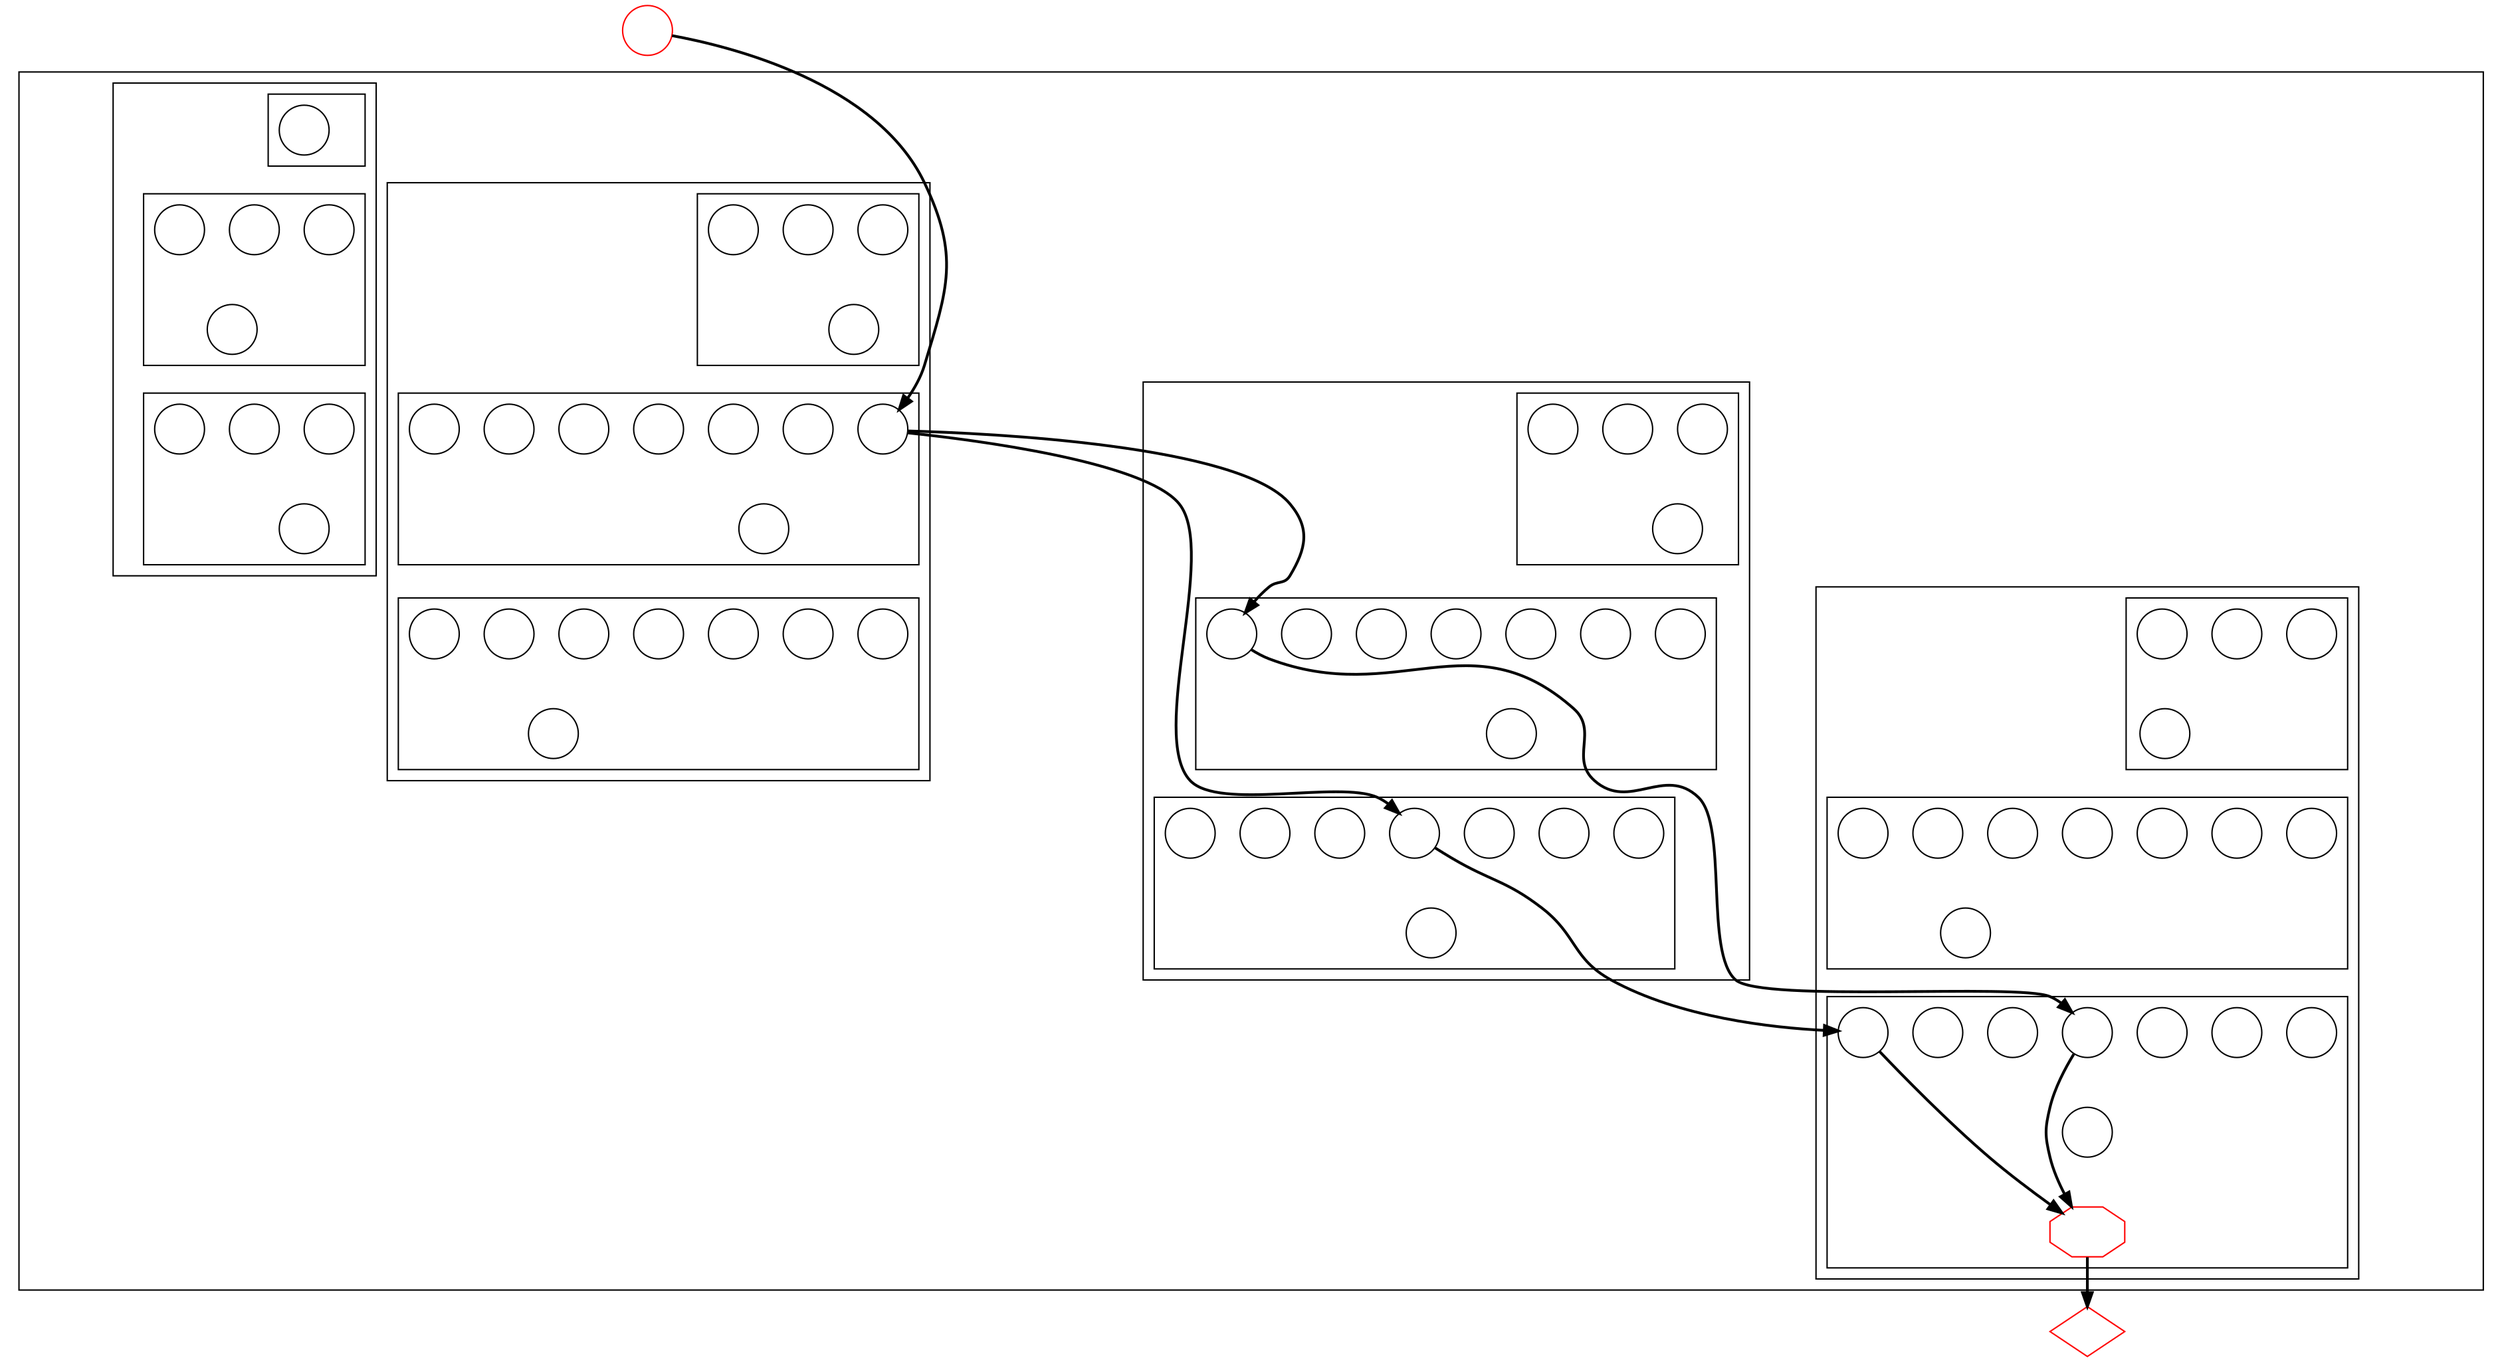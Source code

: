 digraph transmat {
Start [shape=circle, color=red, label=""];
End [shape=diamond, color=red, label=""];
subgraph cluster_DPmatrix {
subgraph cluster_0 {
subgraph cluster_00 {
ID_W0__D_W0 [shape=circle, label=""];
}
subgraph cluster_0f {
SS_S0__I_Df [shape=circle, label=""];
ID_W0__M_Df [shape=circle, label=""];
ID_W0__D_Wf [shape=circle, label=""];
ID_W0__I_Df [shape=circle, label=""];
}
subgraph cluster_0m {
SS_S0__I_Dm [shape=circle, label=""];
ID_W0__M_Dm [shape=circle, label=""];
ID_W0__D_Wm [shape=circle, label=""];
ID_W0__I_Dm [shape=circle, label=""];
}
}
subgraph cluster_i {
subgraph cluster_i0 {
SI_Di__W_W0 [shape=circle, label=""];
II_Di__W_W0 [shape=circle, label=""];
IM_Di__D_W0 [shape=circle, label=""];
ID_Wi__D_W0 [shape=circle, label=""];
}
subgraph cluster_if {
SI_Di__W_Wf [shape=circle, label=""];
II_Di__W_Wf [shape=circle, label=""];
IM_Di__M_Df [shape=circle, label=""];
ID_Wi__M_Df [shape=circle, label=""];
IM_Di__D_Wf [shape=circle, label=""];
ID_Wi__D_Wf [shape=circle, label=""];
IM_Di__I_Df [shape=circle, label=""];
ID_Wi__I_Df [shape=circle, label=""];
}
subgraph cluster_im {
SI_Di__W_Wm [shape=circle, label=""];
II_Di__W_Wm [shape=circle, label=""];
IM_Di__M_Dm [shape=circle, label=""];
ID_Wi__M_Dm [shape=circle, label=""];
IM_Di__D_Wm [shape=circle, label=""];
ID_Wi__D_Wm [shape=circle, label=""];
IM_Di__I_Dm [shape=circle, label=""];
ID_Wi__I_Dm [shape=circle, label=""];
}
}
subgraph cluster_l {
subgraph cluster_l0 {
SI_Dl__W_W0 [shape=circle, label=""];
II_Dl__W_W0 [shape=circle, label=""];
IM_Dl__D_W0 [shape=circle, label=""];
ID_Wl__D_W0 [shape=circle, label=""];
}
subgraph cluster_lf {
SI_Dl__W_Wf [shape=circle, label=""];
II_Dl__W_Wf [shape=circle, label=""];
IM_Dl__M_Df [shape=circle, label=""];
ID_Wl__M_Df [shape=circle, label=""];
IM_Dl__D_Wf [shape=circle, label=""];
ID_Wl__D_Wf [shape=circle, label=""];
IM_Dl__I_Df [shape=circle, label=""];
ID_Wl__I_Df [shape=circle, label=""];
}
subgraph cluster_lm {
SI_Dl__W_Wm [shape=circle, label=""];
II_Dl__W_Wm [shape=circle, label=""];
IM_Dl__M_Dm [shape=circle, label=""];
ID_Wl__M_Dm [shape=circle, label=""];
IM_Dl__D_Wm [shape=circle, label=""];
ID_Wl__D_Wm [shape=circle, label=""];
IM_Dl__I_Dm [shape=circle, label=""];
ID_Wl__I_Dm [shape=circle, label=""];
}
}
subgraph cluster_v {
subgraph cluster_v0 {
SI_Dv__W_W0 [shape=circle, label=""];
II_Dv__W_W0 [shape=circle, label=""];
IM_Dv__D_W0 [shape=circle, label=""];
ID_Wv__D_W0 [shape=circle, label=""];
}
subgraph cluster_vf {
SI_Dv__W_Wf [shape=circle, label=""];
WW_Wv__W_Wf [shape=octagon, color=red, label=""];
II_Dv__W_Wf [shape=circle, label=""];
IM_Dv__M_Df [shape=circle, label=""];
ID_Wv__M_Df [shape=circle, label=""];
IM_Dv__D_Wf [shape=circle, label=""];
ID_Wv__D_Wf [shape=circle, label=""];
IM_Dv__I_Df [shape=circle, label=""];
ID_Wv__I_Df [shape=circle, label=""];
}
subgraph cluster_vm {
SI_Dv__W_Wm [shape=circle, label=""];
II_Dv__W_Wm [shape=circle, label=""];
IM_Dv__M_Dm [shape=circle, label=""];
ID_Wv__M_Dm [shape=circle, label=""];
IM_Dv__D_Wm [shape=circle, label=""];
ID_Wv__D_Wm [shape=circle, label=""];
IM_Dv__I_Dm [shape=circle, label=""];
ID_Wv__I_Dm [shape=circle, label=""];
}
}
}
Start -> SI_Dl__W_W0 [style=invis];
Start -> SS_S0__I_Dm [style=invis];
Start -> IM_Dl__M_Dm [style=bold];
Start -> ID_W0__M_Dm [style=invis];
Start -> IM_Dl__D_W0 [style=invis];
Start -> ID_W0__D_W0 [style=invis];
SI_Dl__W_W0 -> SI_Di__W_W0 [style=invis];
SI_Dl__W_W0 -> IM_Di__M_Dm [style=invis];
SI_Dl__W_W0 -> ID_Wl__M_Dm [style=invis];
SI_Dl__W_W0 -> IM_Di__D_W0 [style=invis];
SI_Dl__W_W0 -> ID_Wl__D_W0 [style=invis];
SI_Di__W_W0 -> SI_Dv__W_W0 [style=invis];
SI_Di__W_W0 -> IM_Dv__M_Dm [style=invis];
SI_Di__W_W0 -> ID_Wi__M_Dm [style=invis];
SI_Di__W_W0 -> IM_Dv__D_W0 [style=invis];
SI_Di__W_W0 -> ID_Wi__D_W0 [style=invis];
SI_Dv__W_W0 -> ID_Wv__M_Dm [style=invis];
SI_Dv__W_W0 -> ID_Wv__D_W0 [style=invis];
SI_Dl__W_Wm -> SI_Di__W_Wm [style=invis];
SI_Dl__W_Wm -> IM_Di__M_Df [style=invis];
SI_Dl__W_Wm -> ID_Wl__M_Df [style=invis];
SI_Dl__W_Wm -> IM_Di__D_Wm [style=invis];
SI_Dl__W_Wm -> ID_Wl__D_Wm [style=invis];
SI_Di__W_Wm -> SI_Dv__W_Wm [style=invis];
SI_Di__W_Wm -> IM_Dv__M_Df [style=invis];
SI_Di__W_Wm -> ID_Wi__M_Df [style=invis];
SI_Di__W_Wm -> IM_Dv__D_Wm [style=invis];
SI_Di__W_Wm -> ID_Wi__D_Wm [style=invis];
SI_Dv__W_Wm -> ID_Wv__M_Df [style=invis];
SI_Dv__W_Wm -> ID_Wv__D_Wm [style=invis];
SI_Dl__W_Wf -> SI_Di__W_Wf [style=invis];
SI_Dl__W_Wf -> IM_Di__D_Wf [style=invis];
SI_Dl__W_Wf -> ID_Wl__D_Wf [style=invis];
SI_Di__W_Wf -> SI_Dv__W_Wf [style=invis];
SI_Di__W_Wf -> IM_Dv__D_Wf [style=invis];
SI_Di__W_Wf -> ID_Wi__D_Wf [style=invis];
SI_Dv__W_Wf -> ID_Wv__D_Wf [style=invis];
SS_S0__I_Dm -> SI_Dl__W_Wm [style=invis];
SS_S0__I_Dm -> SS_S0__I_Df [style=invis];
SS_S0__I_Dm -> IM_Dl__M_Df [style=invis];
SS_S0__I_Dm -> ID_W0__M_Df [style=invis];
SS_S0__I_Dm -> IM_Dl__D_Wm [style=invis];
SS_S0__I_Dm -> ID_W0__D_Wm [style=invis];
SS_S0__I_Df -> SI_Dl__W_Wf [style=invis];
SS_S0__I_Df -> IM_Dl__D_Wf [style=invis];
SS_S0__I_Df -> ID_W0__D_Wf [style=invis];
WW_Wv__W_Wf -> End [style=bold];
II_Dl__W_W0 -> II_Di__W_W0 [style=invis];
II_Dl__W_W0 -> IM_Di__M_Dm [style=invis];
II_Dl__W_W0 -> ID_Wl__M_Dm [style=invis];
II_Dl__W_W0 -> IM_Di__D_W0 [style=invis];
II_Dl__W_W0 -> ID_Wl__D_W0 [style=invis];
II_Di__W_W0 -> II_Dv__W_W0 [style=invis];
II_Di__W_W0 -> IM_Dv__M_Dm [style=invis];
II_Di__W_W0 -> ID_Wi__M_Dm [style=invis];
II_Di__W_W0 -> IM_Dv__D_W0 [style=invis];
II_Di__W_W0 -> ID_Wi__D_W0 [style=invis];
II_Dv__W_W0 -> ID_Wv__M_Dm [style=invis];
II_Dv__W_W0 -> ID_Wv__D_W0 [style=invis];
II_Dl__W_Wm -> II_Di__W_Wm [style=invis];
II_Dl__W_Wm -> IM_Di__M_Df [style=invis];
II_Dl__W_Wm -> ID_Wl__M_Df [style=invis];
II_Dl__W_Wm -> IM_Di__D_Wm [style=invis];
II_Dl__W_Wm -> ID_Wl__D_Wm [style=invis];
II_Di__W_Wm -> II_Dv__W_Wm [style=invis];
II_Di__W_Wm -> IM_Dv__M_Df [style=invis];
II_Di__W_Wm -> ID_Wi__M_Df [style=invis];
II_Di__W_Wm -> IM_Dv__D_Wm [style=invis];
II_Di__W_Wm -> ID_Wi__D_Wm [style=invis];
II_Dv__W_Wm -> ID_Wv__M_Df [style=invis];
II_Dv__W_Wm -> ID_Wv__D_Wm [style=invis];
II_Dl__W_Wf -> II_Di__W_Wf [style=invis];
II_Dl__W_Wf -> IM_Di__D_Wf [style=invis];
II_Dl__W_Wf -> ID_Wl__D_Wf [style=invis];
II_Di__W_Wf -> II_Dv__W_Wf [style=invis];
II_Di__W_Wf -> IM_Dv__D_Wf [style=invis];
II_Di__W_Wf -> ID_Wi__D_Wf [style=invis];
II_Dv__W_Wf -> WW_Wv__W_Wf [style=invis];
II_Dv__W_Wf -> ID_Wv__D_Wf [style=invis];
IM_Dl__M_Dm -> II_Di__W_Wm [style=invis];
IM_Dl__M_Dm -> IM_Di__M_Df [style=bold];
IM_Dl__M_Dm -> ID_Wl__M_Df [style=invis];
IM_Dl__M_Dm -> IM_Di__D_Wm [style=bold];
IM_Dl__M_Dm -> ID_Wl__D_Wm [style=invis];
IM_Dl__M_Dm -> IM_Dl__I_Df [style=invis];
IM_Di__M_Dm -> II_Dv__W_Wm [style=invis];
IM_Di__M_Dm -> IM_Dv__M_Df [style=invis];
IM_Di__M_Dm -> ID_Wi__M_Df [style=invis];
IM_Di__M_Dm -> IM_Dv__D_Wm [style=invis];
IM_Di__M_Dm -> ID_Wi__D_Wm [style=invis];
IM_Di__M_Dm -> IM_Di__I_Df [style=invis];
IM_Dv__M_Dm -> ID_Wv__M_Df [style=invis];
IM_Dv__M_Dm -> ID_Wv__D_Wm [style=invis];
IM_Dv__M_Dm -> IM_Dv__I_Df [style=invis];
IM_Dl__M_Df -> II_Di__W_Wf [style=invis];
IM_Dl__M_Df -> IM_Di__D_Wf [style=invis];
IM_Dl__M_Df -> ID_Wl__D_Wf [style=invis];
IM_Di__M_Df -> II_Dv__W_Wf [style=invis];
IM_Di__M_Df -> IM_Dv__D_Wf [style=bold];
IM_Di__M_Df -> ID_Wi__D_Wf [style=invis];
IM_Dv__M_Df -> WW_Wv__W_Wf [style=bold];
IM_Dv__M_Df -> ID_Wv__D_Wf [style=invis];
ID_W0__M_Dm -> II_Dl__W_Wm [style=invis];
ID_W0__M_Dm -> IM_Dl__M_Df [style=invis];
ID_W0__M_Dm -> ID_W0__M_Df [style=invis];
ID_W0__M_Dm -> IM_Dl__D_Wm [style=invis];
ID_W0__M_Dm -> ID_W0__D_Wm [style=invis];
ID_W0__M_Dm -> ID_W0__I_Df [style=invis];
ID_Wl__M_Dm -> II_Di__W_Wm [style=invis];
ID_Wl__M_Dm -> IM_Di__M_Df [style=invis];
ID_Wl__M_Dm -> ID_Wl__M_Df [style=invis];
ID_Wl__M_Dm -> IM_Di__D_Wm [style=invis];
ID_Wl__M_Dm -> ID_Wl__D_Wm [style=invis];
ID_Wl__M_Dm -> ID_Wl__I_Df [style=invis];
ID_Wi__M_Dm -> II_Dv__W_Wm [style=invis];
ID_Wi__M_Dm -> IM_Dv__M_Df [style=invis];
ID_Wi__M_Dm -> ID_Wi__M_Df [style=invis];
ID_Wi__M_Dm -> IM_Dv__D_Wm [style=invis];
ID_Wi__M_Dm -> ID_Wi__D_Wm [style=invis];
ID_Wi__M_Dm -> ID_Wi__I_Df [style=invis];
ID_Wv__M_Dm -> ID_Wv__M_Df [style=invis];
ID_Wv__M_Dm -> ID_Wv__D_Wm [style=invis];
ID_Wv__M_Dm -> ID_Wv__I_Df [style=invis];
ID_W0__M_Df -> II_Dl__W_Wf [style=invis];
ID_W0__M_Df -> IM_Dl__D_Wf [style=invis];
ID_W0__M_Df -> ID_W0__D_Wf [style=invis];
ID_Wl__M_Df -> II_Di__W_Wf [style=invis];
ID_Wl__M_Df -> IM_Di__D_Wf [style=invis];
ID_Wl__M_Df -> ID_Wl__D_Wf [style=invis];
ID_Wi__M_Df -> II_Dv__W_Wf [style=invis];
ID_Wi__M_Df -> IM_Dv__D_Wf [style=invis];
ID_Wi__M_Df -> ID_Wi__D_Wf [style=invis];
ID_Wv__M_Df -> WW_Wv__W_Wf [style=invis];
ID_Wv__M_Df -> ID_Wv__D_Wf [style=invis];
IM_Dl__D_W0 -> II_Di__W_W0 [style=invis];
IM_Dl__D_W0 -> IM_Di__M_Dm [style=invis];
IM_Dl__D_W0 -> ID_Wl__M_Dm [style=invis];
IM_Dl__D_W0 -> IM_Di__D_W0 [style=invis];
IM_Dl__D_W0 -> ID_Wl__D_W0 [style=invis];
IM_Dl__D_W0 -> IM_Dl__I_Dm [style=invis];
IM_Di__D_W0 -> II_Dv__W_W0 [style=invis];
IM_Di__D_W0 -> IM_Dv__M_Dm [style=invis];
IM_Di__D_W0 -> ID_Wi__M_Dm [style=invis];
IM_Di__D_W0 -> IM_Dv__D_W0 [style=invis];
IM_Di__D_W0 -> ID_Wi__D_W0 [style=invis];
IM_Di__D_W0 -> IM_Di__I_Dm [style=invis];
IM_Dv__D_W0 -> ID_Wv__M_Dm [style=invis];
IM_Dv__D_W0 -> ID_Wv__D_W0 [style=invis];
IM_Dv__D_W0 -> IM_Dv__I_Dm [style=invis];
IM_Dl__D_Wm -> II_Di__W_Wm [style=invis];
IM_Dl__D_Wm -> IM_Di__M_Df [style=invis];
IM_Dl__D_Wm -> ID_Wl__M_Df [style=invis];
IM_Dl__D_Wm -> IM_Di__D_Wm [style=invis];
IM_Dl__D_Wm -> ID_Wl__D_Wm [style=invis];
IM_Dl__D_Wm -> IM_Dl__I_Df [style=invis];
IM_Di__D_Wm -> II_Dv__W_Wm [style=invis];
IM_Di__D_Wm -> IM_Dv__M_Df [style=bold];
IM_Di__D_Wm -> ID_Wi__M_Df [style=invis];
IM_Di__D_Wm -> IM_Dv__D_Wm [style=invis];
IM_Di__D_Wm -> ID_Wi__D_Wm [style=invis];
IM_Di__D_Wm -> IM_Di__I_Df [style=invis];
IM_Dv__D_Wm -> ID_Wv__M_Df [style=invis];
IM_Dv__D_Wm -> ID_Wv__D_Wm [style=invis];
IM_Dv__D_Wm -> IM_Dv__I_Df [style=invis];
IM_Dl__D_Wf -> II_Di__W_Wf [style=invis];
IM_Dl__D_Wf -> IM_Di__D_Wf [style=invis];
IM_Dl__D_Wf -> ID_Wl__D_Wf [style=invis];
IM_Di__D_Wf -> II_Dv__W_Wf [style=invis];
IM_Di__D_Wf -> IM_Dv__D_Wf [style=invis];
IM_Di__D_Wf -> ID_Wi__D_Wf [style=invis];
IM_Dv__D_Wf -> WW_Wv__W_Wf [style=bold];
IM_Dv__D_Wf -> ID_Wv__D_Wf [style=invis];
ID_W0__D_W0 -> II_Dl__W_W0 [style=invis];
ID_W0__D_W0 -> IM_Dl__M_Dm [style=invis];
ID_W0__D_W0 -> ID_W0__M_Dm [style=invis];
ID_W0__D_W0 -> IM_Dl__D_W0 [style=invis];
ID_W0__D_W0 -> ID_W0__D_W0 [style=invis];
ID_W0__D_W0 -> ID_W0__I_Dm [style=invis];
ID_Wl__D_W0 -> II_Di__W_W0 [style=invis];
ID_Wl__D_W0 -> IM_Di__M_Dm [style=invis];
ID_Wl__D_W0 -> ID_Wl__M_Dm [style=invis];
ID_Wl__D_W0 -> IM_Di__D_W0 [style=invis];
ID_Wl__D_W0 -> ID_Wl__D_W0 [style=invis];
ID_Wl__D_W0 -> ID_Wl__I_Dm [style=invis];
ID_Wi__D_W0 -> II_Dv__W_W0 [style=invis];
ID_Wi__D_W0 -> IM_Dv__M_Dm [style=invis];
ID_Wi__D_W0 -> ID_Wi__M_Dm [style=invis];
ID_Wi__D_W0 -> IM_Dv__D_W0 [style=invis];
ID_Wi__D_W0 -> ID_Wi__D_W0 [style=invis];
ID_Wi__D_W0 -> ID_Wi__I_Dm [style=invis];
ID_Wv__D_W0 -> ID_Wv__M_Dm [style=invis];
ID_Wv__D_W0 -> ID_Wv__D_W0 [style=invis];
ID_Wv__D_W0 -> ID_Wv__I_Dm [style=invis];
ID_W0__D_Wm -> II_Dl__W_Wm [style=invis];
ID_W0__D_Wm -> IM_Dl__M_Df [style=invis];
ID_W0__D_Wm -> ID_W0__M_Df [style=invis];
ID_W0__D_Wm -> IM_Dl__D_Wm [style=invis];
ID_W0__D_Wm -> ID_W0__D_Wm [style=invis];
ID_W0__D_Wm -> ID_W0__I_Df [style=invis];
ID_Wl__D_Wm -> II_Di__W_Wm [style=invis];
ID_Wl__D_Wm -> IM_Di__M_Df [style=invis];
ID_Wl__D_Wm -> ID_Wl__M_Df [style=invis];
ID_Wl__D_Wm -> IM_Di__D_Wm [style=invis];
ID_Wl__D_Wm -> ID_Wl__D_Wm [style=invis];
ID_Wl__D_Wm -> ID_Wl__I_Df [style=invis];
ID_Wi__D_Wm -> II_Dv__W_Wm [style=invis];
ID_Wi__D_Wm -> IM_Dv__M_Df [style=invis];
ID_Wi__D_Wm -> ID_Wi__M_Df [style=invis];
ID_Wi__D_Wm -> IM_Dv__D_Wm [style=invis];
ID_Wi__D_Wm -> ID_Wi__D_Wm [style=invis];
ID_Wi__D_Wm -> ID_Wi__I_Df [style=invis];
ID_Wv__D_Wm -> ID_Wv__M_Df [style=invis];
ID_Wv__D_Wm -> ID_Wv__D_Wm [style=invis];
ID_Wv__D_Wm -> ID_Wv__I_Df [style=invis];
ID_W0__D_Wf -> II_Dl__W_Wf [style=invis];
ID_W0__D_Wf -> IM_Dl__D_Wf [style=invis];
ID_W0__D_Wf -> ID_W0__D_Wf [style=invis];
ID_Wl__D_Wf -> II_Di__W_Wf [style=invis];
ID_Wl__D_Wf -> IM_Di__D_Wf [style=invis];
ID_Wl__D_Wf -> ID_Wl__D_Wf [style=invis];
ID_Wi__D_Wf -> II_Dv__W_Wf [style=invis];
ID_Wi__D_Wf -> IM_Dv__D_Wf [style=invis];
ID_Wi__D_Wf -> ID_Wi__D_Wf [style=invis];
ID_Wv__D_Wf -> WW_Wv__W_Wf [style=invis];
ID_Wv__D_Wf -> ID_Wv__D_Wf [style=invis];
IM_Dl__I_Dm -> II_Di__W_Wm [style=invis];
IM_Dl__I_Dm -> IM_Di__M_Df [style=invis];
IM_Dl__I_Dm -> ID_Wl__M_Df [style=invis];
IM_Dl__I_Dm -> IM_Di__D_Wm [style=invis];
IM_Dl__I_Dm -> ID_Wl__D_Wm [style=invis];
IM_Dl__I_Dm -> IM_Dl__I_Df [style=invis];
IM_Di__I_Dm -> II_Dv__W_Wm [style=invis];
IM_Di__I_Dm -> IM_Dv__M_Df [style=invis];
IM_Di__I_Dm -> ID_Wi__M_Df [style=invis];
IM_Di__I_Dm -> IM_Dv__D_Wm [style=invis];
IM_Di__I_Dm -> ID_Wi__D_Wm [style=invis];
IM_Di__I_Dm -> IM_Di__I_Df [style=invis];
IM_Dv__I_Dm -> ID_Wv__M_Df [style=invis];
IM_Dv__I_Dm -> ID_Wv__D_Wm [style=invis];
IM_Dv__I_Dm -> IM_Dv__I_Df [style=invis];
IM_Dl__I_Df -> II_Di__W_Wf [style=invis];
IM_Dl__I_Df -> IM_Di__D_Wf [style=invis];
IM_Dl__I_Df -> ID_Wl__D_Wf [style=invis];
IM_Di__I_Df -> II_Dv__W_Wf [style=invis];
IM_Di__I_Df -> IM_Dv__D_Wf [style=invis];
IM_Di__I_Df -> ID_Wi__D_Wf [style=invis];
IM_Dv__I_Df -> WW_Wv__W_Wf [style=invis];
IM_Dv__I_Df -> ID_Wv__D_Wf [style=invis];
ID_W0__I_Dm -> II_Dl__W_Wm [style=invis];
ID_W0__I_Dm -> IM_Dl__M_Df [style=invis];
ID_W0__I_Dm -> ID_W0__M_Df [style=invis];
ID_W0__I_Dm -> IM_Dl__D_Wm [style=invis];
ID_W0__I_Dm -> ID_W0__D_Wm [style=invis];
ID_W0__I_Dm -> ID_W0__I_Df [style=invis];
ID_Wl__I_Dm -> II_Di__W_Wm [style=invis];
ID_Wl__I_Dm -> IM_Di__M_Df [style=invis];
ID_Wl__I_Dm -> ID_Wl__M_Df [style=invis];
ID_Wl__I_Dm -> IM_Di__D_Wm [style=invis];
ID_Wl__I_Dm -> ID_Wl__D_Wm [style=invis];
ID_Wl__I_Dm -> ID_Wl__I_Df [style=invis];
ID_Wi__I_Dm -> II_Dv__W_Wm [style=invis];
ID_Wi__I_Dm -> IM_Dv__M_Df [style=invis];
ID_Wi__I_Dm -> ID_Wi__M_Df [style=invis];
ID_Wi__I_Dm -> IM_Dv__D_Wm [style=invis];
ID_Wi__I_Dm -> ID_Wi__D_Wm [style=invis];
ID_Wi__I_Dm -> ID_Wi__I_Df [style=invis];
ID_Wv__I_Dm -> ID_Wv__M_Df [style=invis];
ID_Wv__I_Dm -> ID_Wv__D_Wm [style=invis];
ID_Wv__I_Dm -> ID_Wv__I_Df [style=invis];
ID_W0__I_Df -> II_Dl__W_Wf [style=invis];
ID_W0__I_Df -> IM_Dl__D_Wf [style=invis];
ID_W0__I_Df -> ID_W0__D_Wf [style=invis];
ID_Wl__I_Df -> II_Di__W_Wf [style=invis];
ID_Wl__I_Df -> IM_Di__D_Wf [style=invis];
ID_Wl__I_Df -> ID_Wl__D_Wf [style=invis];
ID_Wi__I_Df -> II_Dv__W_Wf [style=invis];
ID_Wi__I_Df -> IM_Dv__D_Wf [style=invis];
ID_Wi__I_Df -> ID_Wi__D_Wf [style=invis];
ID_Wv__I_Df -> WW_Wv__W_Wf [style=invis];
ID_Wv__I_Df -> ID_Wv__D_Wf [style=invis];
}
